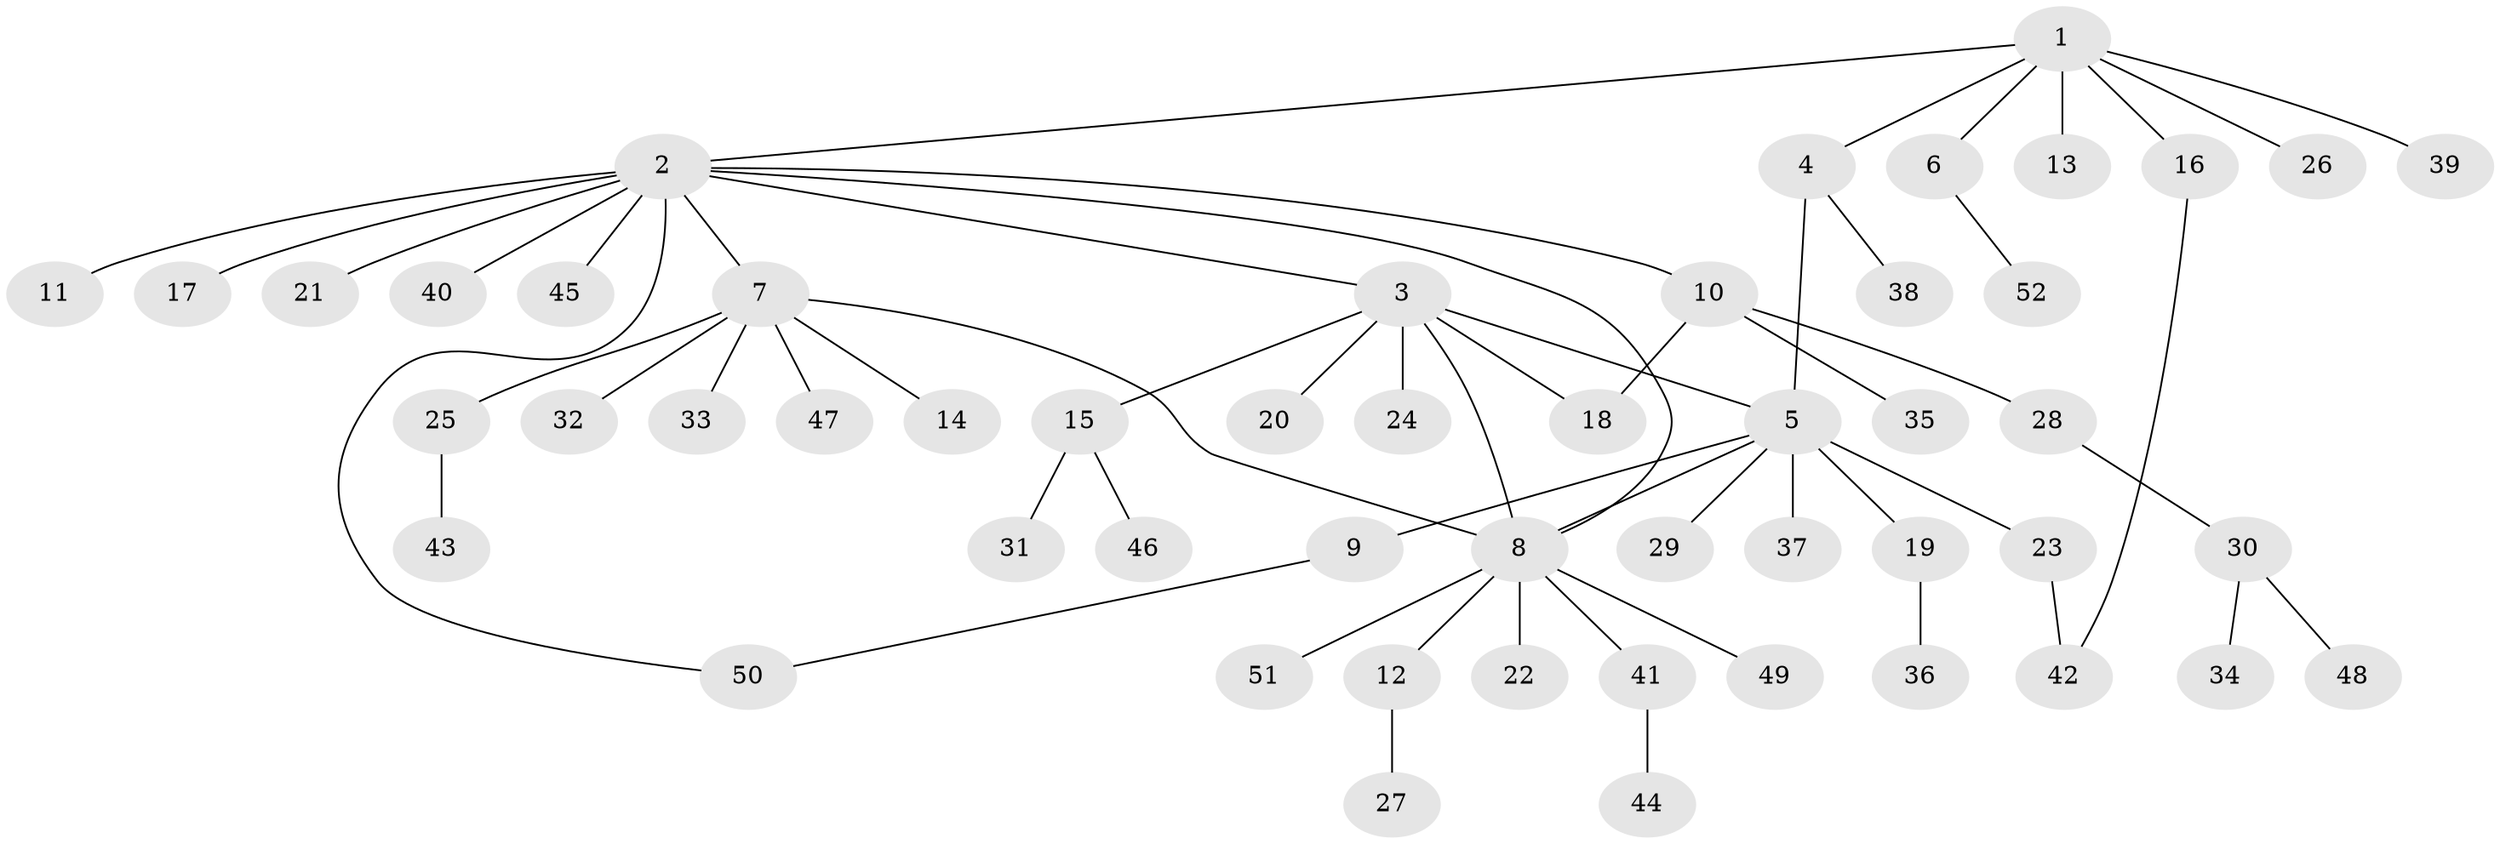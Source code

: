 // Generated by graph-tools (version 1.1) at 2025/49/03/09/25 03:49:57]
// undirected, 52 vertices, 58 edges
graph export_dot {
graph [start="1"]
  node [color=gray90,style=filled];
  1;
  2;
  3;
  4;
  5;
  6;
  7;
  8;
  9;
  10;
  11;
  12;
  13;
  14;
  15;
  16;
  17;
  18;
  19;
  20;
  21;
  22;
  23;
  24;
  25;
  26;
  27;
  28;
  29;
  30;
  31;
  32;
  33;
  34;
  35;
  36;
  37;
  38;
  39;
  40;
  41;
  42;
  43;
  44;
  45;
  46;
  47;
  48;
  49;
  50;
  51;
  52;
  1 -- 2;
  1 -- 4;
  1 -- 6;
  1 -- 13;
  1 -- 16;
  1 -- 26;
  1 -- 39;
  2 -- 3;
  2 -- 7;
  2 -- 8;
  2 -- 10;
  2 -- 11;
  2 -- 17;
  2 -- 21;
  2 -- 40;
  2 -- 45;
  2 -- 50;
  3 -- 5;
  3 -- 8;
  3 -- 15;
  3 -- 18;
  3 -- 20;
  3 -- 24;
  4 -- 5;
  4 -- 38;
  5 -- 8;
  5 -- 9;
  5 -- 19;
  5 -- 23;
  5 -- 29;
  5 -- 37;
  6 -- 52;
  7 -- 8;
  7 -- 14;
  7 -- 25;
  7 -- 32;
  7 -- 33;
  7 -- 47;
  8 -- 12;
  8 -- 22;
  8 -- 41;
  8 -- 49;
  8 -- 51;
  9 -- 50;
  10 -- 18;
  10 -- 28;
  10 -- 35;
  12 -- 27;
  15 -- 31;
  15 -- 46;
  16 -- 42;
  19 -- 36;
  23 -- 42;
  25 -- 43;
  28 -- 30;
  30 -- 34;
  30 -- 48;
  41 -- 44;
}
